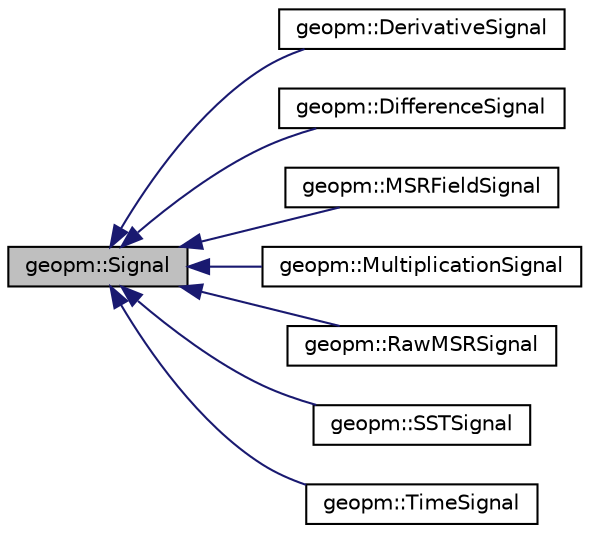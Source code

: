 digraph "geopm::Signal"
{
  edge [fontname="Helvetica",fontsize="10",labelfontname="Helvetica",labelfontsize="10"];
  node [fontname="Helvetica",fontsize="10",shape=record];
  rankdir="LR";
  Node0 [label="geopm::Signal",height=0.2,width=0.4,color="black", fillcolor="grey75", style="filled", fontcolor="black"];
  Node0 -> Node1 [dir="back",color="midnightblue",fontsize="10",style="solid",fontname="Helvetica"];
  Node1 [label="geopm::DerivativeSignal",height=0.2,width=0.4,color="black", fillcolor="white", style="filled",URL="$classgeopm_1_1_derivative_signal.html"];
  Node0 -> Node2 [dir="back",color="midnightblue",fontsize="10",style="solid",fontname="Helvetica"];
  Node2 [label="geopm::DifferenceSignal",height=0.2,width=0.4,color="black", fillcolor="white", style="filled",URL="$classgeopm_1_1_difference_signal.html"];
  Node0 -> Node3 [dir="back",color="midnightblue",fontsize="10",style="solid",fontname="Helvetica"];
  Node3 [label="geopm::MSRFieldSignal",height=0.2,width=0.4,color="black", fillcolor="white", style="filled",URL="$classgeopm_1_1_m_s_r_field_signal.html"];
  Node0 -> Node4 [dir="back",color="midnightblue",fontsize="10",style="solid",fontname="Helvetica"];
  Node4 [label="geopm::MultiplicationSignal",height=0.2,width=0.4,color="black", fillcolor="white", style="filled",URL="$classgeopm_1_1_multiplication_signal.html",tooltip="A composite signal used by an IOGroup to produce a signal as the Multiplication of one signal and a d..."];
  Node0 -> Node5 [dir="back",color="midnightblue",fontsize="10",style="solid",fontname="Helvetica"];
  Node5 [label="geopm::RawMSRSignal",height=0.2,width=0.4,color="black", fillcolor="white", style="filled",URL="$classgeopm_1_1_raw_m_s_r_signal.html"];
  Node0 -> Node6 [dir="back",color="midnightblue",fontsize="10",style="solid",fontname="Helvetica"];
  Node6 [label="geopm::SSTSignal",height=0.2,width=0.4,color="black", fillcolor="white", style="filled",URL="$classgeopm_1_1_s_s_t_signal.html"];
  Node0 -> Node7 [dir="back",color="midnightblue",fontsize="10",style="solid",fontname="Helvetica"];
  Node7 [label="geopm::TimeSignal",height=0.2,width=0.4,color="black", fillcolor="white", style="filled",URL="$classgeopm_1_1_time_signal.html"];
}
